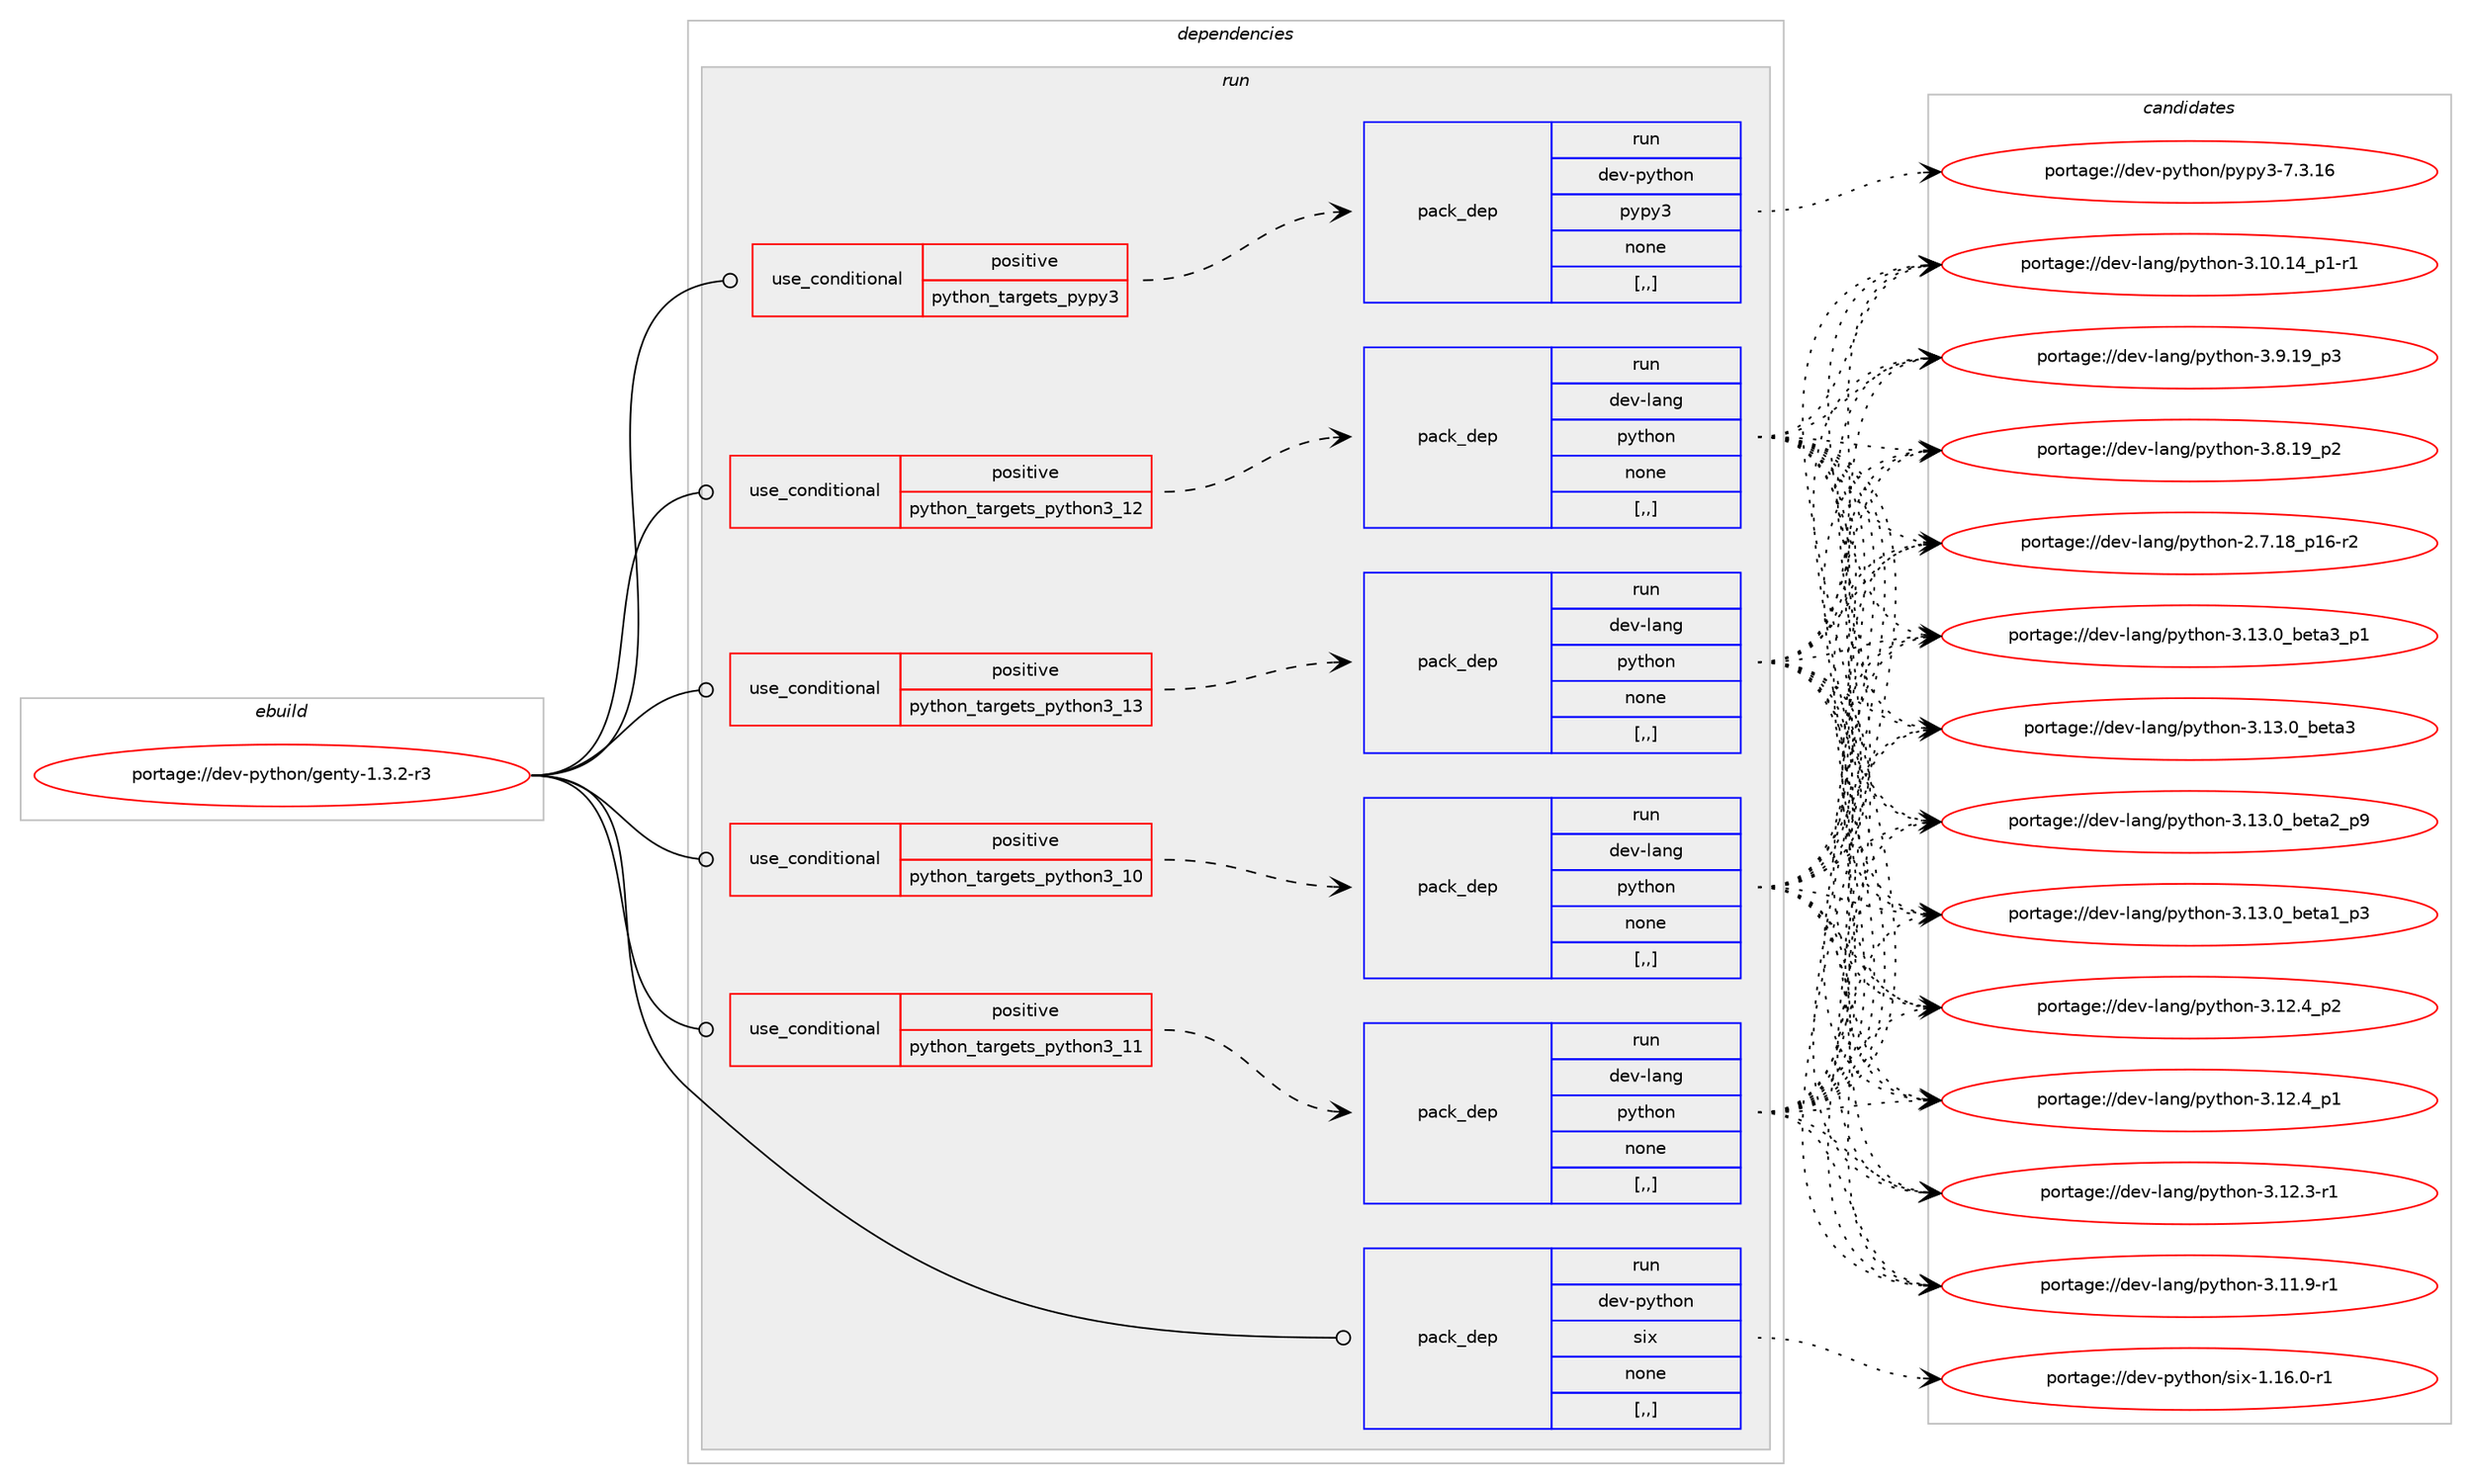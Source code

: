 digraph prolog {

# *************
# Graph options
# *************

newrank=true;
concentrate=true;
compound=true;
graph [rankdir=LR,fontname=Helvetica,fontsize=10,ranksep=1.5];#, ranksep=2.5, nodesep=0.2];
edge  [arrowhead=vee];
node  [fontname=Helvetica,fontsize=10];

# **********
# The ebuild
# **********

subgraph cluster_leftcol {
color=gray;
label=<<i>ebuild</i>>;
id [label="portage://dev-python/genty-1.3.2-r3", color=red, width=4, href="../dev-python/genty-1.3.2-r3.svg"];
}

# ****************
# The dependencies
# ****************

subgraph cluster_midcol {
color=gray;
label=<<i>dependencies</i>>;
subgraph cluster_compile {
fillcolor="#eeeeee";
style=filled;
label=<<i>compile</i>>;
}
subgraph cluster_compileandrun {
fillcolor="#eeeeee";
style=filled;
label=<<i>compile and run</i>>;
}
subgraph cluster_run {
fillcolor="#eeeeee";
style=filled;
label=<<i>run</i>>;
subgraph cond32896 {
dependency146379 [label=<<TABLE BORDER="0" CELLBORDER="1" CELLSPACING="0" CELLPADDING="4"><TR><TD ROWSPAN="3" CELLPADDING="10">use_conditional</TD></TR><TR><TD>positive</TD></TR><TR><TD>python_targets_pypy3</TD></TR></TABLE>>, shape=none, color=red];
subgraph pack112234 {
dependency146380 [label=<<TABLE BORDER="0" CELLBORDER="1" CELLSPACING="0" CELLPADDING="4" WIDTH="220"><TR><TD ROWSPAN="6" CELLPADDING="30">pack_dep</TD></TR><TR><TD WIDTH="110">run</TD></TR><TR><TD>dev-python</TD></TR><TR><TD>pypy3</TD></TR><TR><TD>none</TD></TR><TR><TD>[,,]</TD></TR></TABLE>>, shape=none, color=blue];
}
dependency146379:e -> dependency146380:w [weight=20,style="dashed",arrowhead="vee"];
}
id:e -> dependency146379:w [weight=20,style="solid",arrowhead="odot"];
subgraph cond32897 {
dependency146381 [label=<<TABLE BORDER="0" CELLBORDER="1" CELLSPACING="0" CELLPADDING="4"><TR><TD ROWSPAN="3" CELLPADDING="10">use_conditional</TD></TR><TR><TD>positive</TD></TR><TR><TD>python_targets_python3_10</TD></TR></TABLE>>, shape=none, color=red];
subgraph pack112235 {
dependency146382 [label=<<TABLE BORDER="0" CELLBORDER="1" CELLSPACING="0" CELLPADDING="4" WIDTH="220"><TR><TD ROWSPAN="6" CELLPADDING="30">pack_dep</TD></TR><TR><TD WIDTH="110">run</TD></TR><TR><TD>dev-lang</TD></TR><TR><TD>python</TD></TR><TR><TD>none</TD></TR><TR><TD>[,,]</TD></TR></TABLE>>, shape=none, color=blue];
}
dependency146381:e -> dependency146382:w [weight=20,style="dashed",arrowhead="vee"];
}
id:e -> dependency146381:w [weight=20,style="solid",arrowhead="odot"];
subgraph cond32898 {
dependency146383 [label=<<TABLE BORDER="0" CELLBORDER="1" CELLSPACING="0" CELLPADDING="4"><TR><TD ROWSPAN="3" CELLPADDING="10">use_conditional</TD></TR><TR><TD>positive</TD></TR><TR><TD>python_targets_python3_11</TD></TR></TABLE>>, shape=none, color=red];
subgraph pack112236 {
dependency146384 [label=<<TABLE BORDER="0" CELLBORDER="1" CELLSPACING="0" CELLPADDING="4" WIDTH="220"><TR><TD ROWSPAN="6" CELLPADDING="30">pack_dep</TD></TR><TR><TD WIDTH="110">run</TD></TR><TR><TD>dev-lang</TD></TR><TR><TD>python</TD></TR><TR><TD>none</TD></TR><TR><TD>[,,]</TD></TR></TABLE>>, shape=none, color=blue];
}
dependency146383:e -> dependency146384:w [weight=20,style="dashed",arrowhead="vee"];
}
id:e -> dependency146383:w [weight=20,style="solid",arrowhead="odot"];
subgraph cond32899 {
dependency146385 [label=<<TABLE BORDER="0" CELLBORDER="1" CELLSPACING="0" CELLPADDING="4"><TR><TD ROWSPAN="3" CELLPADDING="10">use_conditional</TD></TR><TR><TD>positive</TD></TR><TR><TD>python_targets_python3_12</TD></TR></TABLE>>, shape=none, color=red];
subgraph pack112237 {
dependency146386 [label=<<TABLE BORDER="0" CELLBORDER="1" CELLSPACING="0" CELLPADDING="4" WIDTH="220"><TR><TD ROWSPAN="6" CELLPADDING="30">pack_dep</TD></TR><TR><TD WIDTH="110">run</TD></TR><TR><TD>dev-lang</TD></TR><TR><TD>python</TD></TR><TR><TD>none</TD></TR><TR><TD>[,,]</TD></TR></TABLE>>, shape=none, color=blue];
}
dependency146385:e -> dependency146386:w [weight=20,style="dashed",arrowhead="vee"];
}
id:e -> dependency146385:w [weight=20,style="solid",arrowhead="odot"];
subgraph cond32900 {
dependency146387 [label=<<TABLE BORDER="0" CELLBORDER="1" CELLSPACING="0" CELLPADDING="4"><TR><TD ROWSPAN="3" CELLPADDING="10">use_conditional</TD></TR><TR><TD>positive</TD></TR><TR><TD>python_targets_python3_13</TD></TR></TABLE>>, shape=none, color=red];
subgraph pack112238 {
dependency146388 [label=<<TABLE BORDER="0" CELLBORDER="1" CELLSPACING="0" CELLPADDING="4" WIDTH="220"><TR><TD ROWSPAN="6" CELLPADDING="30">pack_dep</TD></TR><TR><TD WIDTH="110">run</TD></TR><TR><TD>dev-lang</TD></TR><TR><TD>python</TD></TR><TR><TD>none</TD></TR><TR><TD>[,,]</TD></TR></TABLE>>, shape=none, color=blue];
}
dependency146387:e -> dependency146388:w [weight=20,style="dashed",arrowhead="vee"];
}
id:e -> dependency146387:w [weight=20,style="solid",arrowhead="odot"];
subgraph pack112239 {
dependency146389 [label=<<TABLE BORDER="0" CELLBORDER="1" CELLSPACING="0" CELLPADDING="4" WIDTH="220"><TR><TD ROWSPAN="6" CELLPADDING="30">pack_dep</TD></TR><TR><TD WIDTH="110">run</TD></TR><TR><TD>dev-python</TD></TR><TR><TD>six</TD></TR><TR><TD>none</TD></TR><TR><TD>[,,]</TD></TR></TABLE>>, shape=none, color=blue];
}
id:e -> dependency146389:w [weight=20,style="solid",arrowhead="odot"];
}
}

# **************
# The candidates
# **************

subgraph cluster_choices {
rank=same;
color=gray;
label=<<i>candidates</i>>;

subgraph choice112234 {
color=black;
nodesep=1;
choice10010111845112121116104111110471121211121215145554651464954 [label="portage://dev-python/pypy3-7.3.16", color=red, width=4,href="../dev-python/pypy3-7.3.16.svg"];
dependency146380:e -> choice10010111845112121116104111110471121211121215145554651464954:w [style=dotted,weight="100"];
}
subgraph choice112235 {
color=black;
nodesep=1;
choice10010111845108971101034711212111610411111045514649514648959810111697519511249 [label="portage://dev-lang/python-3.13.0_beta3_p1", color=red, width=4,href="../dev-lang/python-3.13.0_beta3_p1.svg"];
choice1001011184510897110103471121211161041111104551464951464895981011169751 [label="portage://dev-lang/python-3.13.0_beta3", color=red, width=4,href="../dev-lang/python-3.13.0_beta3.svg"];
choice10010111845108971101034711212111610411111045514649514648959810111697509511257 [label="portage://dev-lang/python-3.13.0_beta2_p9", color=red, width=4,href="../dev-lang/python-3.13.0_beta2_p9.svg"];
choice10010111845108971101034711212111610411111045514649514648959810111697499511251 [label="portage://dev-lang/python-3.13.0_beta1_p3", color=red, width=4,href="../dev-lang/python-3.13.0_beta1_p3.svg"];
choice100101118451089711010347112121116104111110455146495046529511250 [label="portage://dev-lang/python-3.12.4_p2", color=red, width=4,href="../dev-lang/python-3.12.4_p2.svg"];
choice100101118451089711010347112121116104111110455146495046529511249 [label="portage://dev-lang/python-3.12.4_p1", color=red, width=4,href="../dev-lang/python-3.12.4_p1.svg"];
choice100101118451089711010347112121116104111110455146495046514511449 [label="portage://dev-lang/python-3.12.3-r1", color=red, width=4,href="../dev-lang/python-3.12.3-r1.svg"];
choice100101118451089711010347112121116104111110455146494946574511449 [label="portage://dev-lang/python-3.11.9-r1", color=red, width=4,href="../dev-lang/python-3.11.9-r1.svg"];
choice100101118451089711010347112121116104111110455146494846495295112494511449 [label="portage://dev-lang/python-3.10.14_p1-r1", color=red, width=4,href="../dev-lang/python-3.10.14_p1-r1.svg"];
choice100101118451089711010347112121116104111110455146574649579511251 [label="portage://dev-lang/python-3.9.19_p3", color=red, width=4,href="../dev-lang/python-3.9.19_p3.svg"];
choice100101118451089711010347112121116104111110455146564649579511250 [label="portage://dev-lang/python-3.8.19_p2", color=red, width=4,href="../dev-lang/python-3.8.19_p2.svg"];
choice100101118451089711010347112121116104111110455046554649569511249544511450 [label="portage://dev-lang/python-2.7.18_p16-r2", color=red, width=4,href="../dev-lang/python-2.7.18_p16-r2.svg"];
dependency146382:e -> choice10010111845108971101034711212111610411111045514649514648959810111697519511249:w [style=dotted,weight="100"];
dependency146382:e -> choice1001011184510897110103471121211161041111104551464951464895981011169751:w [style=dotted,weight="100"];
dependency146382:e -> choice10010111845108971101034711212111610411111045514649514648959810111697509511257:w [style=dotted,weight="100"];
dependency146382:e -> choice10010111845108971101034711212111610411111045514649514648959810111697499511251:w [style=dotted,weight="100"];
dependency146382:e -> choice100101118451089711010347112121116104111110455146495046529511250:w [style=dotted,weight="100"];
dependency146382:e -> choice100101118451089711010347112121116104111110455146495046529511249:w [style=dotted,weight="100"];
dependency146382:e -> choice100101118451089711010347112121116104111110455146495046514511449:w [style=dotted,weight="100"];
dependency146382:e -> choice100101118451089711010347112121116104111110455146494946574511449:w [style=dotted,weight="100"];
dependency146382:e -> choice100101118451089711010347112121116104111110455146494846495295112494511449:w [style=dotted,weight="100"];
dependency146382:e -> choice100101118451089711010347112121116104111110455146574649579511251:w [style=dotted,weight="100"];
dependency146382:e -> choice100101118451089711010347112121116104111110455146564649579511250:w [style=dotted,weight="100"];
dependency146382:e -> choice100101118451089711010347112121116104111110455046554649569511249544511450:w [style=dotted,weight="100"];
}
subgraph choice112236 {
color=black;
nodesep=1;
choice10010111845108971101034711212111610411111045514649514648959810111697519511249 [label="portage://dev-lang/python-3.13.0_beta3_p1", color=red, width=4,href="../dev-lang/python-3.13.0_beta3_p1.svg"];
choice1001011184510897110103471121211161041111104551464951464895981011169751 [label="portage://dev-lang/python-3.13.0_beta3", color=red, width=4,href="../dev-lang/python-3.13.0_beta3.svg"];
choice10010111845108971101034711212111610411111045514649514648959810111697509511257 [label="portage://dev-lang/python-3.13.0_beta2_p9", color=red, width=4,href="../dev-lang/python-3.13.0_beta2_p9.svg"];
choice10010111845108971101034711212111610411111045514649514648959810111697499511251 [label="portage://dev-lang/python-3.13.0_beta1_p3", color=red, width=4,href="../dev-lang/python-3.13.0_beta1_p3.svg"];
choice100101118451089711010347112121116104111110455146495046529511250 [label="portage://dev-lang/python-3.12.4_p2", color=red, width=4,href="../dev-lang/python-3.12.4_p2.svg"];
choice100101118451089711010347112121116104111110455146495046529511249 [label="portage://dev-lang/python-3.12.4_p1", color=red, width=4,href="../dev-lang/python-3.12.4_p1.svg"];
choice100101118451089711010347112121116104111110455146495046514511449 [label="portage://dev-lang/python-3.12.3-r1", color=red, width=4,href="../dev-lang/python-3.12.3-r1.svg"];
choice100101118451089711010347112121116104111110455146494946574511449 [label="portage://dev-lang/python-3.11.9-r1", color=red, width=4,href="../dev-lang/python-3.11.9-r1.svg"];
choice100101118451089711010347112121116104111110455146494846495295112494511449 [label="portage://dev-lang/python-3.10.14_p1-r1", color=red, width=4,href="../dev-lang/python-3.10.14_p1-r1.svg"];
choice100101118451089711010347112121116104111110455146574649579511251 [label="portage://dev-lang/python-3.9.19_p3", color=red, width=4,href="../dev-lang/python-3.9.19_p3.svg"];
choice100101118451089711010347112121116104111110455146564649579511250 [label="portage://dev-lang/python-3.8.19_p2", color=red, width=4,href="../dev-lang/python-3.8.19_p2.svg"];
choice100101118451089711010347112121116104111110455046554649569511249544511450 [label="portage://dev-lang/python-2.7.18_p16-r2", color=red, width=4,href="../dev-lang/python-2.7.18_p16-r2.svg"];
dependency146384:e -> choice10010111845108971101034711212111610411111045514649514648959810111697519511249:w [style=dotted,weight="100"];
dependency146384:e -> choice1001011184510897110103471121211161041111104551464951464895981011169751:w [style=dotted,weight="100"];
dependency146384:e -> choice10010111845108971101034711212111610411111045514649514648959810111697509511257:w [style=dotted,weight="100"];
dependency146384:e -> choice10010111845108971101034711212111610411111045514649514648959810111697499511251:w [style=dotted,weight="100"];
dependency146384:e -> choice100101118451089711010347112121116104111110455146495046529511250:w [style=dotted,weight="100"];
dependency146384:e -> choice100101118451089711010347112121116104111110455146495046529511249:w [style=dotted,weight="100"];
dependency146384:e -> choice100101118451089711010347112121116104111110455146495046514511449:w [style=dotted,weight="100"];
dependency146384:e -> choice100101118451089711010347112121116104111110455146494946574511449:w [style=dotted,weight="100"];
dependency146384:e -> choice100101118451089711010347112121116104111110455146494846495295112494511449:w [style=dotted,weight="100"];
dependency146384:e -> choice100101118451089711010347112121116104111110455146574649579511251:w [style=dotted,weight="100"];
dependency146384:e -> choice100101118451089711010347112121116104111110455146564649579511250:w [style=dotted,weight="100"];
dependency146384:e -> choice100101118451089711010347112121116104111110455046554649569511249544511450:w [style=dotted,weight="100"];
}
subgraph choice112237 {
color=black;
nodesep=1;
choice10010111845108971101034711212111610411111045514649514648959810111697519511249 [label="portage://dev-lang/python-3.13.0_beta3_p1", color=red, width=4,href="../dev-lang/python-3.13.0_beta3_p1.svg"];
choice1001011184510897110103471121211161041111104551464951464895981011169751 [label="portage://dev-lang/python-3.13.0_beta3", color=red, width=4,href="../dev-lang/python-3.13.0_beta3.svg"];
choice10010111845108971101034711212111610411111045514649514648959810111697509511257 [label="portage://dev-lang/python-3.13.0_beta2_p9", color=red, width=4,href="../dev-lang/python-3.13.0_beta2_p9.svg"];
choice10010111845108971101034711212111610411111045514649514648959810111697499511251 [label="portage://dev-lang/python-3.13.0_beta1_p3", color=red, width=4,href="../dev-lang/python-3.13.0_beta1_p3.svg"];
choice100101118451089711010347112121116104111110455146495046529511250 [label="portage://dev-lang/python-3.12.4_p2", color=red, width=4,href="../dev-lang/python-3.12.4_p2.svg"];
choice100101118451089711010347112121116104111110455146495046529511249 [label="portage://dev-lang/python-3.12.4_p1", color=red, width=4,href="../dev-lang/python-3.12.4_p1.svg"];
choice100101118451089711010347112121116104111110455146495046514511449 [label="portage://dev-lang/python-3.12.3-r1", color=red, width=4,href="../dev-lang/python-3.12.3-r1.svg"];
choice100101118451089711010347112121116104111110455146494946574511449 [label="portage://dev-lang/python-3.11.9-r1", color=red, width=4,href="../dev-lang/python-3.11.9-r1.svg"];
choice100101118451089711010347112121116104111110455146494846495295112494511449 [label="portage://dev-lang/python-3.10.14_p1-r1", color=red, width=4,href="../dev-lang/python-3.10.14_p1-r1.svg"];
choice100101118451089711010347112121116104111110455146574649579511251 [label="portage://dev-lang/python-3.9.19_p3", color=red, width=4,href="../dev-lang/python-3.9.19_p3.svg"];
choice100101118451089711010347112121116104111110455146564649579511250 [label="portage://dev-lang/python-3.8.19_p2", color=red, width=4,href="../dev-lang/python-3.8.19_p2.svg"];
choice100101118451089711010347112121116104111110455046554649569511249544511450 [label="portage://dev-lang/python-2.7.18_p16-r2", color=red, width=4,href="../dev-lang/python-2.7.18_p16-r2.svg"];
dependency146386:e -> choice10010111845108971101034711212111610411111045514649514648959810111697519511249:w [style=dotted,weight="100"];
dependency146386:e -> choice1001011184510897110103471121211161041111104551464951464895981011169751:w [style=dotted,weight="100"];
dependency146386:e -> choice10010111845108971101034711212111610411111045514649514648959810111697509511257:w [style=dotted,weight="100"];
dependency146386:e -> choice10010111845108971101034711212111610411111045514649514648959810111697499511251:w [style=dotted,weight="100"];
dependency146386:e -> choice100101118451089711010347112121116104111110455146495046529511250:w [style=dotted,weight="100"];
dependency146386:e -> choice100101118451089711010347112121116104111110455146495046529511249:w [style=dotted,weight="100"];
dependency146386:e -> choice100101118451089711010347112121116104111110455146495046514511449:w [style=dotted,weight="100"];
dependency146386:e -> choice100101118451089711010347112121116104111110455146494946574511449:w [style=dotted,weight="100"];
dependency146386:e -> choice100101118451089711010347112121116104111110455146494846495295112494511449:w [style=dotted,weight="100"];
dependency146386:e -> choice100101118451089711010347112121116104111110455146574649579511251:w [style=dotted,weight="100"];
dependency146386:e -> choice100101118451089711010347112121116104111110455146564649579511250:w [style=dotted,weight="100"];
dependency146386:e -> choice100101118451089711010347112121116104111110455046554649569511249544511450:w [style=dotted,weight="100"];
}
subgraph choice112238 {
color=black;
nodesep=1;
choice10010111845108971101034711212111610411111045514649514648959810111697519511249 [label="portage://dev-lang/python-3.13.0_beta3_p1", color=red, width=4,href="../dev-lang/python-3.13.0_beta3_p1.svg"];
choice1001011184510897110103471121211161041111104551464951464895981011169751 [label="portage://dev-lang/python-3.13.0_beta3", color=red, width=4,href="../dev-lang/python-3.13.0_beta3.svg"];
choice10010111845108971101034711212111610411111045514649514648959810111697509511257 [label="portage://dev-lang/python-3.13.0_beta2_p9", color=red, width=4,href="../dev-lang/python-3.13.0_beta2_p9.svg"];
choice10010111845108971101034711212111610411111045514649514648959810111697499511251 [label="portage://dev-lang/python-3.13.0_beta1_p3", color=red, width=4,href="../dev-lang/python-3.13.0_beta1_p3.svg"];
choice100101118451089711010347112121116104111110455146495046529511250 [label="portage://dev-lang/python-3.12.4_p2", color=red, width=4,href="../dev-lang/python-3.12.4_p2.svg"];
choice100101118451089711010347112121116104111110455146495046529511249 [label="portage://dev-lang/python-3.12.4_p1", color=red, width=4,href="../dev-lang/python-3.12.4_p1.svg"];
choice100101118451089711010347112121116104111110455146495046514511449 [label="portage://dev-lang/python-3.12.3-r1", color=red, width=4,href="../dev-lang/python-3.12.3-r1.svg"];
choice100101118451089711010347112121116104111110455146494946574511449 [label="portage://dev-lang/python-3.11.9-r1", color=red, width=4,href="../dev-lang/python-3.11.9-r1.svg"];
choice100101118451089711010347112121116104111110455146494846495295112494511449 [label="portage://dev-lang/python-3.10.14_p1-r1", color=red, width=4,href="../dev-lang/python-3.10.14_p1-r1.svg"];
choice100101118451089711010347112121116104111110455146574649579511251 [label="portage://dev-lang/python-3.9.19_p3", color=red, width=4,href="../dev-lang/python-3.9.19_p3.svg"];
choice100101118451089711010347112121116104111110455146564649579511250 [label="portage://dev-lang/python-3.8.19_p2", color=red, width=4,href="../dev-lang/python-3.8.19_p2.svg"];
choice100101118451089711010347112121116104111110455046554649569511249544511450 [label="portage://dev-lang/python-2.7.18_p16-r2", color=red, width=4,href="../dev-lang/python-2.7.18_p16-r2.svg"];
dependency146388:e -> choice10010111845108971101034711212111610411111045514649514648959810111697519511249:w [style=dotted,weight="100"];
dependency146388:e -> choice1001011184510897110103471121211161041111104551464951464895981011169751:w [style=dotted,weight="100"];
dependency146388:e -> choice10010111845108971101034711212111610411111045514649514648959810111697509511257:w [style=dotted,weight="100"];
dependency146388:e -> choice10010111845108971101034711212111610411111045514649514648959810111697499511251:w [style=dotted,weight="100"];
dependency146388:e -> choice100101118451089711010347112121116104111110455146495046529511250:w [style=dotted,weight="100"];
dependency146388:e -> choice100101118451089711010347112121116104111110455146495046529511249:w [style=dotted,weight="100"];
dependency146388:e -> choice100101118451089711010347112121116104111110455146495046514511449:w [style=dotted,weight="100"];
dependency146388:e -> choice100101118451089711010347112121116104111110455146494946574511449:w [style=dotted,weight="100"];
dependency146388:e -> choice100101118451089711010347112121116104111110455146494846495295112494511449:w [style=dotted,weight="100"];
dependency146388:e -> choice100101118451089711010347112121116104111110455146574649579511251:w [style=dotted,weight="100"];
dependency146388:e -> choice100101118451089711010347112121116104111110455146564649579511250:w [style=dotted,weight="100"];
dependency146388:e -> choice100101118451089711010347112121116104111110455046554649569511249544511450:w [style=dotted,weight="100"];
}
subgraph choice112239 {
color=black;
nodesep=1;
choice1001011184511212111610411111047115105120454946495446484511449 [label="portage://dev-python/six-1.16.0-r1", color=red, width=4,href="../dev-python/six-1.16.0-r1.svg"];
dependency146389:e -> choice1001011184511212111610411111047115105120454946495446484511449:w [style=dotted,weight="100"];
}
}

}
